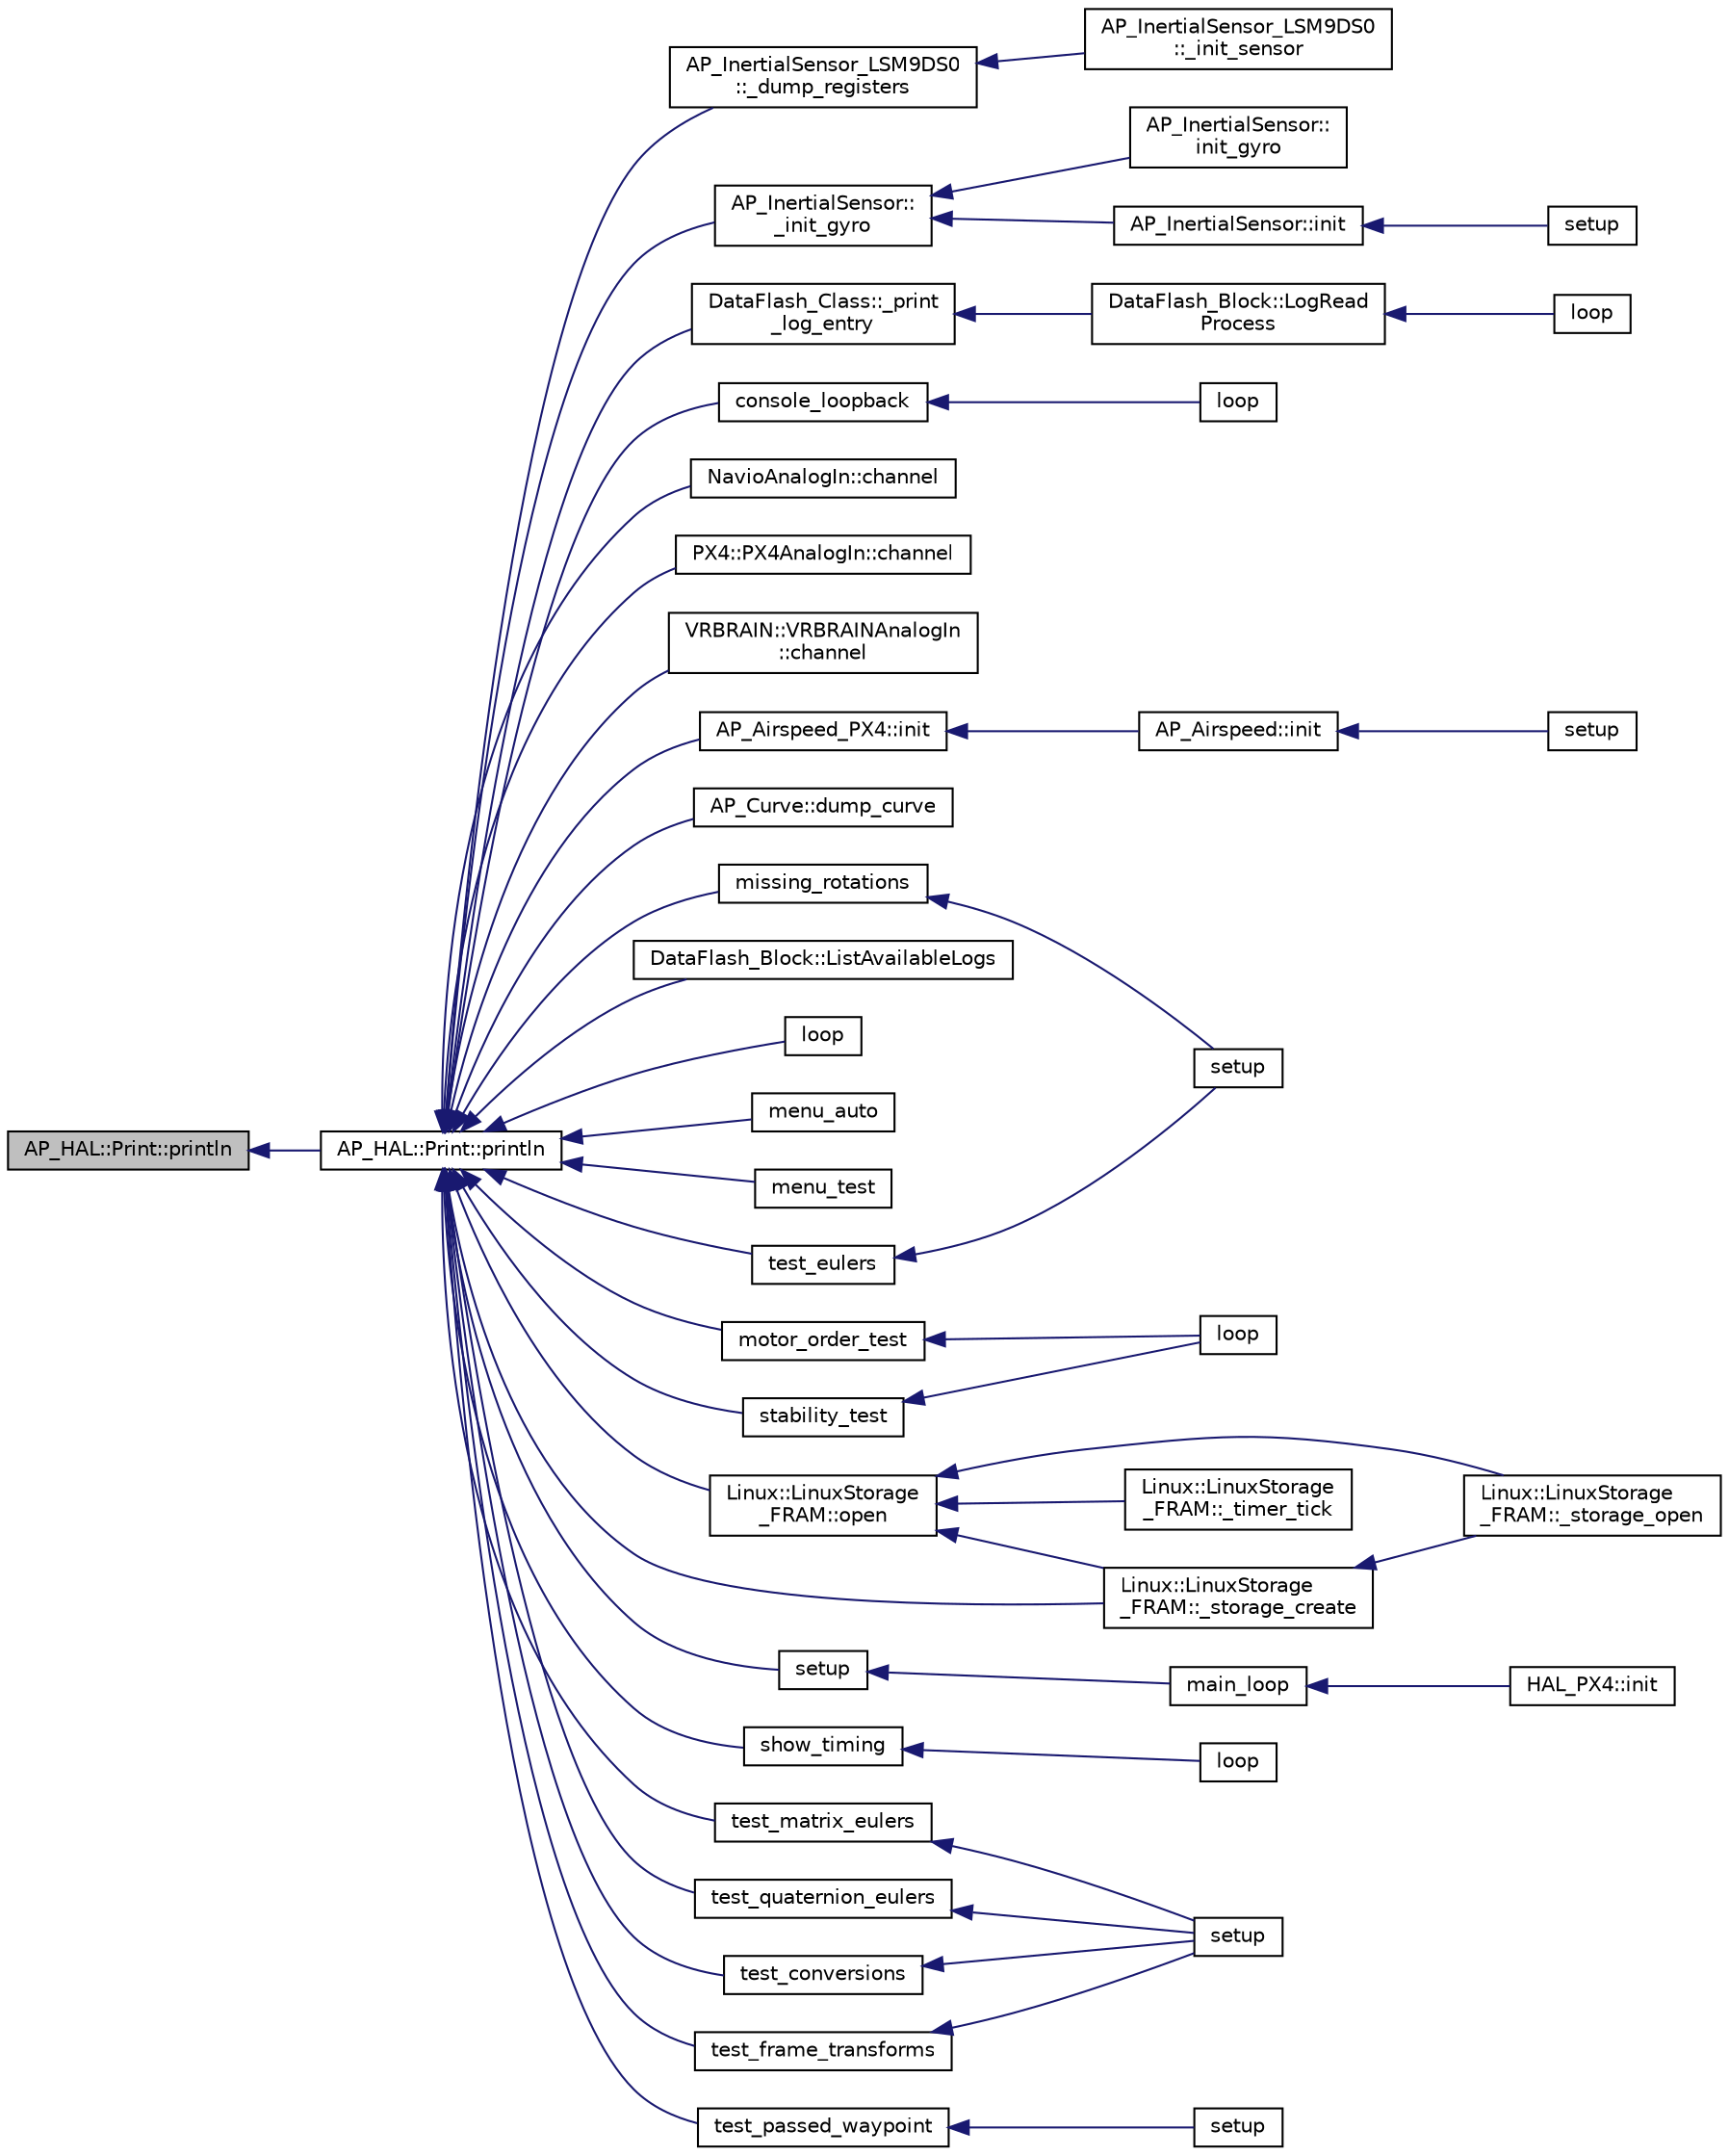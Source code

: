 digraph "AP_HAL::Print::println"
{
 // INTERACTIVE_SVG=YES
  edge [fontname="Helvetica",fontsize="10",labelfontname="Helvetica",labelfontsize="10"];
  node [fontname="Helvetica",fontsize="10",shape=record];
  rankdir="LR";
  Node1 [label="AP_HAL::Print::println",height=0.2,width=0.4,color="black", fillcolor="grey75", style="filled" fontcolor="black"];
  Node1 -> Node2 [dir="back",color="midnightblue",fontsize="10",style="solid",fontname="Helvetica"];
  Node2 [label="AP_HAL::Print::println",height=0.2,width=0.4,color="black", fillcolor="white", style="filled",URL="$classAP__HAL_1_1Print.html#ad337ce3f7977411b7d34d47a51e5737e"];
  Node2 -> Node3 [dir="back",color="midnightblue",fontsize="10",style="solid",fontname="Helvetica"];
  Node3 [label="AP_InertialSensor_LSM9DS0\l::_dump_registers",height=0.2,width=0.4,color="black", fillcolor="white", style="filled",URL="$classAP__InertialSensor__LSM9DS0.html#a585d82b5f469728d27649891607a7567"];
  Node3 -> Node4 [dir="back",color="midnightblue",fontsize="10",style="solid",fontname="Helvetica"];
  Node4 [label="AP_InertialSensor_LSM9DS0\l::_init_sensor",height=0.2,width=0.4,color="black", fillcolor="white", style="filled",URL="$classAP__InertialSensor__LSM9DS0.html#a1047cd97a910ee344c829084b700e10b"];
  Node2 -> Node5 [dir="back",color="midnightblue",fontsize="10",style="solid",fontname="Helvetica"];
  Node5 [label="AP_InertialSensor::\l_init_gyro",height=0.2,width=0.4,color="black", fillcolor="white", style="filled",URL="$classAP__InertialSensor.html#a8744303832541bef0025d9698468938c"];
  Node5 -> Node6 [dir="back",color="midnightblue",fontsize="10",style="solid",fontname="Helvetica"];
  Node6 [label="AP_InertialSensor::init",height=0.2,width=0.4,color="black", fillcolor="white", style="filled",URL="$classAP__InertialSensor.html#ab0534f593e07f2d483ddd8c2b1bbf4d9"];
  Node6 -> Node7 [dir="back",color="midnightblue",fontsize="10",style="solid",fontname="Helvetica"];
  Node7 [label="setup",height=0.2,width=0.4,color="black", fillcolor="white", style="filled",URL="$AHRS__Test_8pde.html#a7dfd9b79bc5a37d7df40207afbc5431f"];
  Node5 -> Node8 [dir="back",color="midnightblue",fontsize="10",style="solid",fontname="Helvetica"];
  Node8 [label="AP_InertialSensor::\linit_gyro",height=0.2,width=0.4,color="black", fillcolor="white", style="filled",URL="$classAP__InertialSensor.html#a424609d1eb3dc8473040c9e6f87771ad"];
  Node2 -> Node9 [dir="back",color="midnightblue",fontsize="10",style="solid",fontname="Helvetica"];
  Node9 [label="DataFlash_Class::_print\l_log_entry",height=0.2,width=0.4,color="black", fillcolor="white", style="filled",URL="$classDataFlash__Class.html#a0fcc2b2770dd013c11d54745b661f633"];
  Node9 -> Node10 [dir="back",color="midnightblue",fontsize="10",style="solid",fontname="Helvetica"];
  Node10 [label="DataFlash_Block::LogRead\lProcess",height=0.2,width=0.4,color="black", fillcolor="white", style="filled",URL="$classDataFlash__Block.html#a8b52881f78d27ccf9cf143889bdd7dae"];
  Node10 -> Node11 [dir="back",color="midnightblue",fontsize="10",style="solid",fontname="Helvetica"];
  Node11 [label="loop",height=0.2,width=0.4,color="black", fillcolor="white", style="filled",URL="$DataFlash__test_8pde.html#afe461d27b9c48d5921c00d521181f12f"];
  Node2 -> Node12 [dir="back",color="midnightblue",fontsize="10",style="solid",fontname="Helvetica"];
  Node12 [label="Linux::LinuxStorage\l_FRAM::_storage_create",height=0.2,width=0.4,color="black", fillcolor="white", style="filled",URL="$classLinux_1_1LinuxStorage__FRAM.html#a4f5c65dff23063e62595c01a997af52c"];
  Node12 -> Node13 [dir="back",color="midnightblue",fontsize="10",style="solid",fontname="Helvetica"];
  Node13 [label="Linux::LinuxStorage\l_FRAM::_storage_open",height=0.2,width=0.4,color="black", fillcolor="white", style="filled",URL="$classLinux_1_1LinuxStorage__FRAM.html#a3c8de702b5554324a004ba3da50d7e80"];
  Node2 -> Node14 [dir="back",color="midnightblue",fontsize="10",style="solid",fontname="Helvetica"];
  Node14 [label="NavioAnalogIn::channel",height=0.2,width=0.4,color="black", fillcolor="white", style="filled",URL="$classNavioAnalogIn.html#a722a513cc6f405183b1a9896490e6bb0"];
  Node2 -> Node15 [dir="back",color="midnightblue",fontsize="10",style="solid",fontname="Helvetica"];
  Node15 [label="PX4::PX4AnalogIn::channel",height=0.2,width=0.4,color="black", fillcolor="white", style="filled",URL="$classPX4_1_1PX4AnalogIn.html#ac252f6f4970cdbd7cd6b575dca155297"];
  Node2 -> Node16 [dir="back",color="midnightblue",fontsize="10",style="solid",fontname="Helvetica"];
  Node16 [label="VRBRAIN::VRBRAINAnalogIn\l::channel",height=0.2,width=0.4,color="black", fillcolor="white", style="filled",URL="$classVRBRAIN_1_1VRBRAINAnalogIn.html#a1e0366bff05cbc5c1e4abae5b9d849c0"];
  Node2 -> Node17 [dir="back",color="midnightblue",fontsize="10",style="solid",fontname="Helvetica"];
  Node17 [label="console_loopback",height=0.2,width=0.4,color="black", fillcolor="white", style="filled",URL="$GCS__Console_2examples_2Console_2Console_8pde.html#af448a11a75341cbf41bde0f0e10d459a"];
  Node17 -> Node18 [dir="back",color="midnightblue",fontsize="10",style="solid",fontname="Helvetica"];
  Node18 [label="loop",height=0.2,width=0.4,color="black", fillcolor="white", style="filled",URL="$GCS__Console_2examples_2Console_2Console_8pde.html#a0b33edabd7f1c4e4a0bf32c67269be2f"];
  Node2 -> Node19 [dir="back",color="midnightblue",fontsize="10",style="solid",fontname="Helvetica"];
  Node19 [label="AP_Curve::dump_curve",height=0.2,width=0.4,color="black", fillcolor="white", style="filled",URL="$classAP__Curve.html#a4b9ae5e9b5d0b263a9966084a9a5c0b6"];
  Node2 -> Node20 [dir="back",color="midnightblue",fontsize="10",style="solid",fontname="Helvetica"];
  Node20 [label="AP_Airspeed_PX4::init",height=0.2,width=0.4,color="black", fillcolor="white", style="filled",URL="$classAP__Airspeed__PX4.html#a0adbea999d3007107b1949ba08cb38d1"];
  Node20 -> Node21 [dir="back",color="midnightblue",fontsize="10",style="solid",fontname="Helvetica"];
  Node21 [label="AP_Airspeed::init",height=0.2,width=0.4,color="black", fillcolor="white", style="filled",URL="$classAP__Airspeed.html#a7499575104f24c6502e1148c353d9637"];
  Node21 -> Node22 [dir="back",color="midnightblue",fontsize="10",style="solid",fontname="Helvetica"];
  Node22 [label="setup",height=0.2,width=0.4,color="black", fillcolor="white", style="filled",URL="$Airspeed_8pde.html#a4fc01d736fe50cf5b977f755b675f11d"];
  Node2 -> Node23 [dir="back",color="midnightblue",fontsize="10",style="solid",fontname="Helvetica"];
  Node23 [label="DataFlash_Block::ListAvailableLogs",height=0.2,width=0.4,color="black", fillcolor="white", style="filled",URL="$classDataFlash__Block.html#af69dc258faab0de2a9b38e87d4c67799"];
  Node2 -> Node24 [dir="back",color="midnightblue",fontsize="10",style="solid",fontname="Helvetica"];
  Node24 [label="loop",height=0.2,width=0.4,color="black", fillcolor="white", style="filled",URL="$BARO__generic_8pde.html#afe461d27b9c48d5921c00d521181f12f"];
  Node2 -> Node25 [dir="back",color="midnightblue",fontsize="10",style="solid",fontname="Helvetica"];
  Node25 [label="menu_auto",height=0.2,width=0.4,color="black", fillcolor="white", style="filled",URL="$menu_8pde.html#aafd20eb89d3e6632a4e7723e384806fc"];
  Node2 -> Node26 [dir="back",color="midnightblue",fontsize="10",style="solid",fontname="Helvetica"];
  Node26 [label="menu_test",height=0.2,width=0.4,color="black", fillcolor="white", style="filled",URL="$menu_8pde.html#a1026e9aaa54d1bacd7d38f9840a04734"];
  Node2 -> Node27 [dir="back",color="midnightblue",fontsize="10",style="solid",fontname="Helvetica"];
  Node27 [label="missing_rotations",height=0.2,width=0.4,color="black", fillcolor="white", style="filled",URL="$rotations_8pde.html#a1452d16c339066eafa4bf6ad001b7695"];
  Node27 -> Node28 [dir="back",color="midnightblue",fontsize="10",style="solid",fontname="Helvetica"];
  Node28 [label="setup",height=0.2,width=0.4,color="black", fillcolor="white", style="filled",URL="$rotations_8pde.html#a7dfd9b79bc5a37d7df40207afbc5431f"];
  Node2 -> Node29 [dir="back",color="midnightblue",fontsize="10",style="solid",fontname="Helvetica"];
  Node29 [label="motor_order_test",height=0.2,width=0.4,color="black", fillcolor="white", style="filled",URL="$AP__Motors__test_8pde.html#a57a49546fb6c5b2c9b423caa333e82b1"];
  Node29 -> Node30 [dir="back",color="midnightblue",fontsize="10",style="solid",fontname="Helvetica"];
  Node30 [label="loop",height=0.2,width=0.4,color="black", fillcolor="white", style="filled",URL="$AP__Motors__test_8pde.html#afe461d27b9c48d5921c00d521181f12f"];
  Node2 -> Node31 [dir="back",color="midnightblue",fontsize="10",style="solid",fontname="Helvetica"];
  Node31 [label="Linux::LinuxStorage\l_FRAM::open",height=0.2,width=0.4,color="black", fillcolor="white", style="filled",URL="$classLinux_1_1LinuxStorage__FRAM.html#abe5495ebecf6180c5865f33e9b0de113"];
  Node31 -> Node12 [dir="back",color="midnightblue",fontsize="10",style="solid",fontname="Helvetica"];
  Node31 -> Node13 [dir="back",color="midnightblue",fontsize="10",style="solid",fontname="Helvetica"];
  Node31 -> Node32 [dir="back",color="midnightblue",fontsize="10",style="solid",fontname="Helvetica"];
  Node32 [label="Linux::LinuxStorage\l_FRAM::_timer_tick",height=0.2,width=0.4,color="black", fillcolor="white", style="filled",URL="$classLinux_1_1LinuxStorage__FRAM.html#a95e031b758f4a15f38f6c23c43b91c8f"];
  Node2 -> Node33 [dir="back",color="midnightblue",fontsize="10",style="solid",fontname="Helvetica"];
  Node33 [label="setup",height=0.2,width=0.4,color="black", fillcolor="white", style="filled",URL="$AC__PID__test_8pde.html#a4fc01d736fe50cf5b977f755b675f11d"];
  Node33 -> Node34 [dir="back",color="midnightblue",fontsize="10",style="solid",fontname="Helvetica"];
  Node34 [label="main_loop",height=0.2,width=0.4,color="black", fillcolor="white", style="filled",URL="$HAL__PX4__Class_8cpp.html#a9bd6e6ad19a651d2c83ab3edb8d51924"];
  Node34 -> Node35 [dir="back",color="midnightblue",fontsize="10",style="solid",fontname="Helvetica"];
  Node35 [label="HAL_PX4::init",height=0.2,width=0.4,color="black", fillcolor="white", style="filled",URL="$classHAL__PX4.html#aa30a8fe0c2c42ede8ced6fc21e1c748a"];
  Node2 -> Node36 [dir="back",color="midnightblue",fontsize="10",style="solid",fontname="Helvetica"];
  Node36 [label="show_timing",height=0.2,width=0.4,color="black", fillcolor="white", style="filled",URL="$AP__ADC__test_8pde.html#ab7608ee8404f6bcef359aa32473829d8"];
  Node36 -> Node37 [dir="back",color="midnightblue",fontsize="10",style="solid",fontname="Helvetica"];
  Node37 [label="loop",height=0.2,width=0.4,color="black", fillcolor="white", style="filled",URL="$AP__ADC__test_8pde.html#afe461d27b9c48d5921c00d521181f12f"];
  Node2 -> Node38 [dir="back",color="midnightblue",fontsize="10",style="solid",fontname="Helvetica"];
  Node38 [label="stability_test",height=0.2,width=0.4,color="black", fillcolor="white", style="filled",URL="$AP__Motors__test_8pde.html#a7f47bb79f883994514efee9d8de3ec0c"];
  Node38 -> Node30 [dir="back",color="midnightblue",fontsize="10",style="solid",fontname="Helvetica"];
  Node2 -> Node39 [dir="back",color="midnightblue",fontsize="10",style="solid",fontname="Helvetica"];
  Node39 [label="test_conversions",height=0.2,width=0.4,color="black", fillcolor="white", style="filled",URL="$eulers_8pde.html#ac5851b63c32809e725e1fadbec137224"];
  Node39 -> Node40 [dir="back",color="midnightblue",fontsize="10",style="solid",fontname="Helvetica"];
  Node40 [label="setup",height=0.2,width=0.4,color="black", fillcolor="white", style="filled",URL="$eulers_8pde.html#a7dfd9b79bc5a37d7df40207afbc5431f"];
  Node2 -> Node41 [dir="back",color="midnightblue",fontsize="10",style="solid",fontname="Helvetica"];
  Node41 [label="test_eulers",height=0.2,width=0.4,color="black", fillcolor="white", style="filled",URL="$rotations_8pde.html#a03c7c1e3aa9eaccd37b442995438a8b8"];
  Node41 -> Node28 [dir="back",color="midnightblue",fontsize="10",style="solid",fontname="Helvetica"];
  Node2 -> Node42 [dir="back",color="midnightblue",fontsize="10",style="solid",fontname="Helvetica"];
  Node42 [label="test_frame_transforms",height=0.2,width=0.4,color="black", fillcolor="white", style="filled",URL="$eulers_8pde.html#a97831e3cea863b581f8e989164514a25"];
  Node42 -> Node40 [dir="back",color="midnightblue",fontsize="10",style="solid",fontname="Helvetica"];
  Node2 -> Node43 [dir="back",color="midnightblue",fontsize="10",style="solid",fontname="Helvetica"];
  Node43 [label="test_matrix_eulers",height=0.2,width=0.4,color="black", fillcolor="white", style="filled",URL="$eulers_8pde.html#aceb2646dd2a8910fd27813e20e13c6a4"];
  Node43 -> Node40 [dir="back",color="midnightblue",fontsize="10",style="solid",fontname="Helvetica"];
  Node2 -> Node44 [dir="back",color="midnightblue",fontsize="10",style="solid",fontname="Helvetica"];
  Node44 [label="test_passed_waypoint",height=0.2,width=0.4,color="black", fillcolor="white", style="filled",URL="$location_8pde.html#aff2387ea872bdd079c8de9005c934319"];
  Node44 -> Node45 [dir="back",color="midnightblue",fontsize="10",style="solid",fontname="Helvetica"];
  Node45 [label="setup",height=0.2,width=0.4,color="black", fillcolor="white", style="filled",URL="$location_8pde.html#a7dfd9b79bc5a37d7df40207afbc5431f"];
  Node2 -> Node46 [dir="back",color="midnightblue",fontsize="10",style="solid",fontname="Helvetica"];
  Node46 [label="test_quaternion_eulers",height=0.2,width=0.4,color="black", fillcolor="white", style="filled",URL="$eulers_8pde.html#a1e4ca41feae51e8f6dc923cde8d1ad39"];
  Node46 -> Node40 [dir="back",color="midnightblue",fontsize="10",style="solid",fontname="Helvetica"];
}
